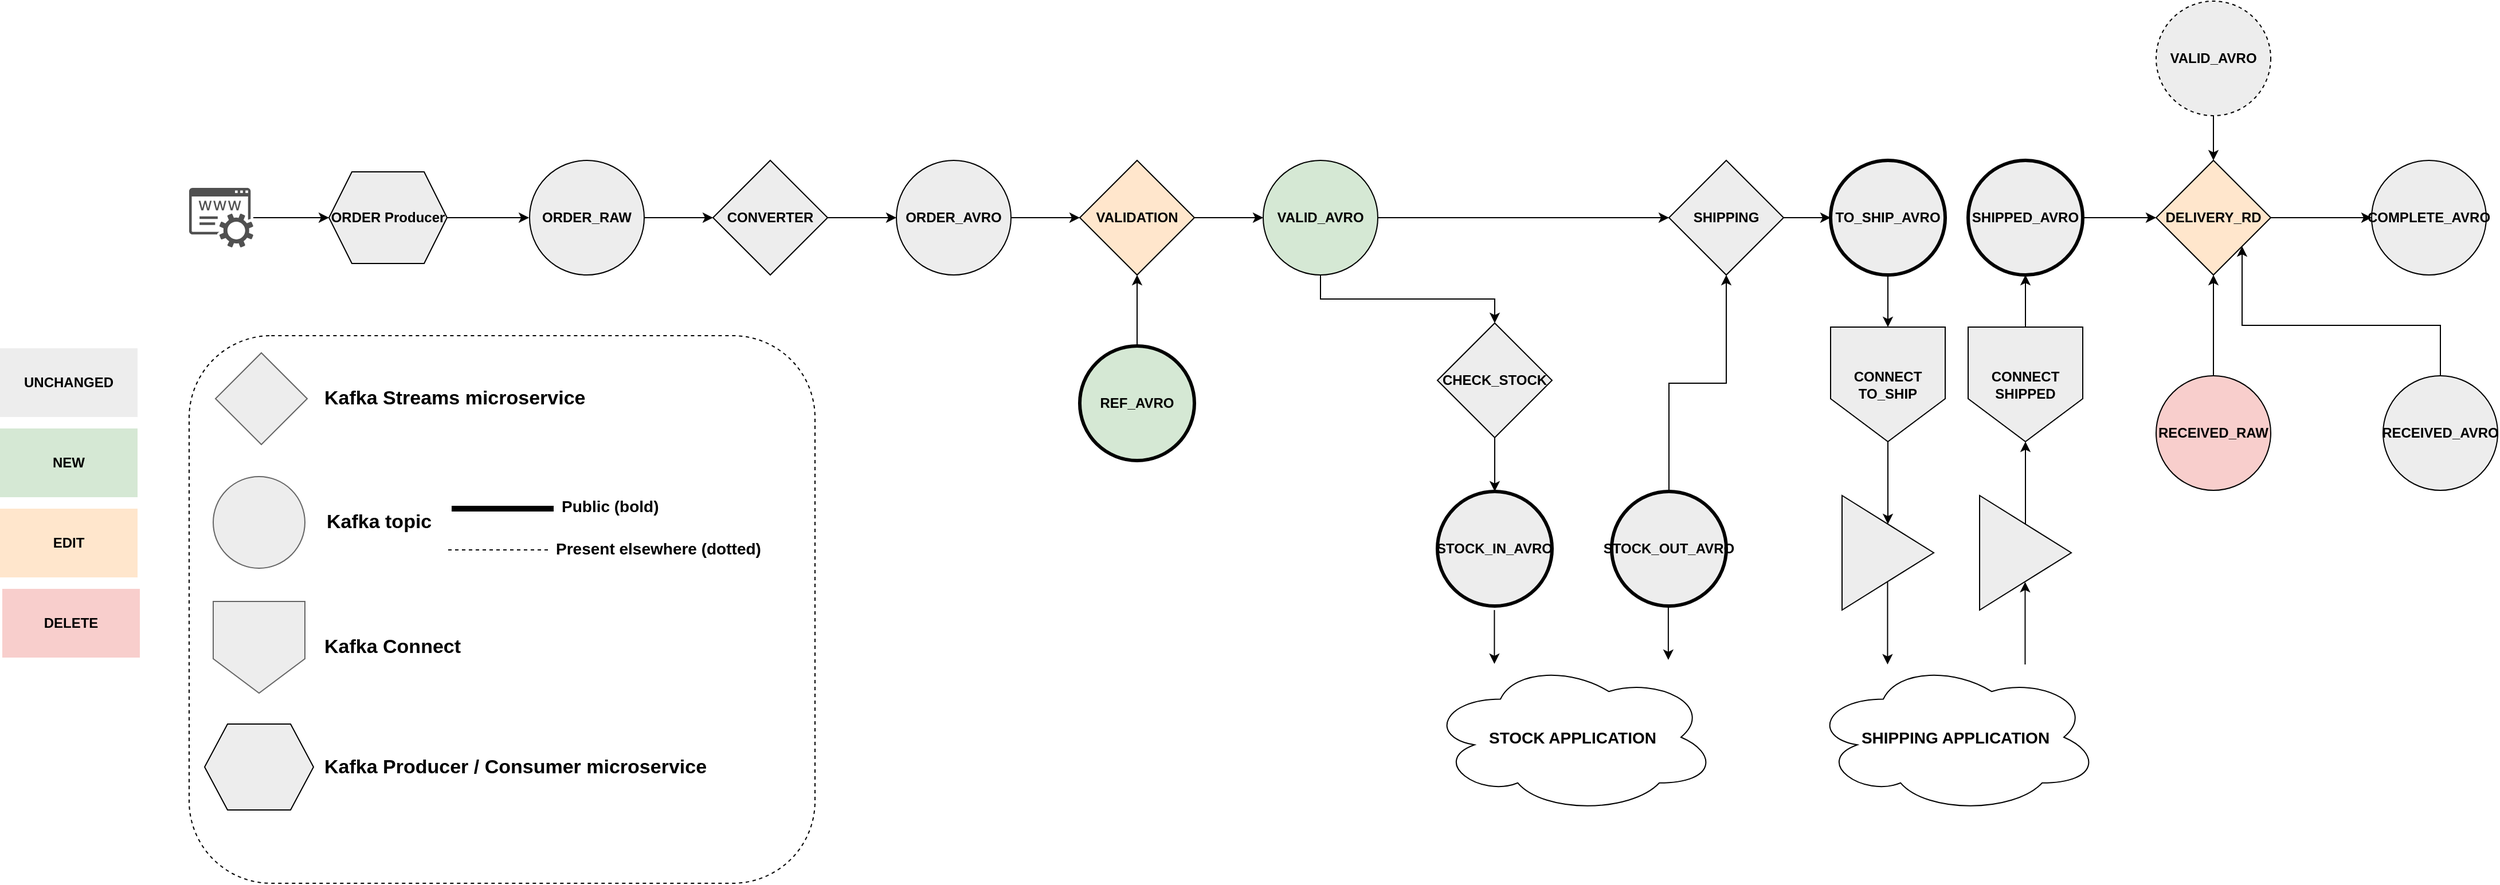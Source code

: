 <mxfile version="20.3.0" type="device"><diagram id="BbqyXXbaBnzvNHwodrYc" name="master topology"><mxGraphModel dx="2155" dy="43" grid="0" gridSize="10" guides="1" tooltips="1" connect="1" arrows="1" fold="1" page="0" pageScale="1" pageWidth="827" pageHeight="1169" math="0" shadow="0"><root><mxCell id="0"/><mxCell id="1" parent="0"/><mxCell id="FX98AiyV_uO5TmF2Co4b-2" style="edgeStyle=orthogonalEdgeStyle;rounded=0;orthogonalLoop=1;jettySize=auto;html=1;exitX=1;exitY=0.5;exitDx=0;exitDy=0;entryX=0;entryY=0.5;entryDx=0;entryDy=0;fontSize=14;strokeColor=#000000;" parent="1" source="FX98AiyV_uO5TmF2Co4b-4" target="FX98AiyV_uO5TmF2Co4b-6" edge="1"><mxGeometry relative="1" as="geometry"/></mxCell><mxCell id="FX98AiyV_uO5TmF2Co4b-4" value="ORDER_RAW" style="ellipse;whiteSpace=wrap;html=1;aspect=fixed;strokeColor=#000000;fillColor=#EDEDED;align=center;strokeWidth=1;fontStyle=1" parent="1" vertex="1"><mxGeometry x="1143" y="1387" width="100" height="100" as="geometry"/></mxCell><mxCell id="FX98AiyV_uO5TmF2Co4b-5" style="edgeStyle=orthogonalEdgeStyle;rounded=0;orthogonalLoop=1;jettySize=auto;html=1;exitX=1;exitY=0.5;exitDx=0;exitDy=0;entryX=0;entryY=0.5;entryDx=0;entryDy=0;fontSize=14;strokeColor=#000000;" parent="1" source="FX98AiyV_uO5TmF2Co4b-6" target="FX98AiyV_uO5TmF2Co4b-8" edge="1"><mxGeometry relative="1" as="geometry"/></mxCell><mxCell id="FX98AiyV_uO5TmF2Co4b-6" value="CONVERTER" style="rhombus;whiteSpace=wrap;html=1;align=center;fillColor=#EDEDED;strokeColor=#000000;fontStyle=1" parent="1" vertex="1"><mxGeometry x="1303" y="1387" width="100" height="100" as="geometry"/></mxCell><mxCell id="FX98AiyV_uO5TmF2Co4b-7" style="edgeStyle=orthogonalEdgeStyle;rounded=0;orthogonalLoop=1;jettySize=auto;html=1;exitX=1;exitY=0.5;exitDx=0;exitDy=0;entryX=0;entryY=0.5;entryDx=0;entryDy=0;fontSize=14;strokeColor=#000000;" parent="1" source="FX98AiyV_uO5TmF2Co4b-8" target="FX98AiyV_uO5TmF2Co4b-10" edge="1"><mxGeometry relative="1" as="geometry"/></mxCell><mxCell id="FX98AiyV_uO5TmF2Co4b-8" value="ORDER_AVRO" style="ellipse;whiteSpace=wrap;html=1;aspect=fixed;strokeColor=#000000;fillColor=#EDEDED;align=center;fontStyle=1" parent="1" vertex="1"><mxGeometry x="1463" y="1387" width="100" height="100" as="geometry"/></mxCell><mxCell id="FX98AiyV_uO5TmF2Co4b-9" style="edgeStyle=orthogonalEdgeStyle;rounded=0;orthogonalLoop=1;jettySize=auto;html=1;exitX=1;exitY=0.5;exitDx=0;exitDy=0;entryX=0;entryY=0.5;entryDx=0;entryDy=0;fontSize=14;strokeColor=#000000;" parent="1" source="FX98AiyV_uO5TmF2Co4b-10" target="FX98AiyV_uO5TmF2Co4b-20" edge="1"><mxGeometry relative="1" as="geometry"/></mxCell><mxCell id="FX98AiyV_uO5TmF2Co4b-10" value="VALIDATION" style="rhombus;whiteSpace=wrap;html=1;align=center;fillColor=#FFE6CC;strokeColor=#000000;fontStyle=1" parent="1" vertex="1"><mxGeometry x="1623" y="1387" width="100" height="100" as="geometry"/></mxCell><mxCell id="FX98AiyV_uO5TmF2Co4b-11" style="edgeStyle=orthogonalEdgeStyle;rounded=0;orthogonalLoop=1;jettySize=auto;html=1;exitX=0.5;exitY=0;exitDx=0;exitDy=0;entryX=0.5;entryY=1;entryDx=0;entryDy=0;fontSize=14;strokeColor=#000000;" parent="1" source="FX98AiyV_uO5TmF2Co4b-13" target="FX98AiyV_uO5TmF2Co4b-15" edge="1"><mxGeometry relative="1" as="geometry"/></mxCell><mxCell id="FX98AiyV_uO5TmF2Co4b-13" value="&lt;font style=&quot;font-size: 12px;&quot;&gt;STOCK_OUT_AVRO&lt;/font&gt;" style="ellipse;whiteSpace=wrap;html=1;aspect=fixed;strokeColor=#000000;fillColor=#EDEDED;align=center;strokeWidth=3;fontStyle=1;fontSize=8;" parent="1" vertex="1"><mxGeometry x="2087" y="1676" width="100" height="100" as="geometry"/></mxCell><mxCell id="FX98AiyV_uO5TmF2Co4b-14" style="edgeStyle=orthogonalEdgeStyle;rounded=0;orthogonalLoop=1;jettySize=auto;html=1;exitX=1;exitY=0.5;exitDx=0;exitDy=0;entryX=0;entryY=0.5;entryDx=0;entryDy=0;fontSize=14;strokeColor=#000000;" parent="1" source="FX98AiyV_uO5TmF2Co4b-15" target="FX98AiyV_uO5TmF2Co4b-26" edge="1"><mxGeometry relative="1" as="geometry"/></mxCell><mxCell id="FX98AiyV_uO5TmF2Co4b-15" value="SHIPPING" style="rhombus;whiteSpace=wrap;html=1;align=center;fillColor=#EDEDED;strokeColor=#000000;fontStyle=1" parent="1" vertex="1"><mxGeometry x="2137" y="1387" width="100" height="100" as="geometry"/></mxCell><mxCell id="FX98AiyV_uO5TmF2Co4b-17" value="STOCK_IN_AVRO" style="ellipse;whiteSpace=wrap;html=1;aspect=fixed;strokeColor=#000000;fillColor=#EDEDED;align=center;strokeWidth=3;fontStyle=1" parent="1" vertex="1"><mxGeometry x="1935" y="1676" width="100" height="100" as="geometry"/></mxCell><mxCell id="FX98AiyV_uO5TmF2Co4b-18" style="edgeStyle=orthogonalEdgeStyle;rounded=0;orthogonalLoop=1;jettySize=auto;html=1;exitX=1;exitY=0.5;exitDx=0;exitDy=0;fontSize=14;strokeColor=#000000;" parent="1" source="FX98AiyV_uO5TmF2Co4b-20" target="FX98AiyV_uO5TmF2Co4b-15" edge="1"><mxGeometry relative="1" as="geometry"/></mxCell><mxCell id="FX98AiyV_uO5TmF2Co4b-19" style="edgeStyle=orthogonalEdgeStyle;rounded=0;orthogonalLoop=1;jettySize=auto;html=1;exitX=0.5;exitY=1;exitDx=0;exitDy=0;fontSize=14;strokeColor=#000000;" parent="1" source="FX98AiyV_uO5TmF2Co4b-20" target="FX98AiyV_uO5TmF2Co4b-22" edge="1"><mxGeometry relative="1" as="geometry"/></mxCell><mxCell id="FX98AiyV_uO5TmF2Co4b-20" value="VALID_AVRO" style="ellipse;whiteSpace=wrap;html=1;aspect=fixed;strokeColor=#000000;fillColor=#D5E8D4;align=center;fontStyle=1" parent="1" vertex="1"><mxGeometry x="1783" y="1387" width="100" height="100" as="geometry"/></mxCell><mxCell id="FX98AiyV_uO5TmF2Co4b-21" style="edgeStyle=orthogonalEdgeStyle;rounded=0;orthogonalLoop=1;jettySize=auto;html=1;exitX=0.5;exitY=1;exitDx=0;exitDy=0;fontSize=14;strokeColor=#000000;" parent="1" source="FX98AiyV_uO5TmF2Co4b-22" target="FX98AiyV_uO5TmF2Co4b-17" edge="1"><mxGeometry relative="1" as="geometry"/></mxCell><mxCell id="FX98AiyV_uO5TmF2Co4b-22" value="CHECK_STOCK" style="rhombus;whiteSpace=wrap;html=1;align=center;fillColor=#EDEDED;strokeColor=#000000;fontStyle=1" parent="1" vertex="1"><mxGeometry x="1935" y="1529" width="100" height="100" as="geometry"/></mxCell><mxCell id="LdKe41Na2bIWeOMJReJx-23" style="edgeStyle=orthogonalEdgeStyle;rounded=0;orthogonalLoop=1;jettySize=auto;html=1;exitX=1;exitY=0.5;exitDx=0;exitDy=0;entryX=0;entryY=0.5;entryDx=0;entryDy=0;strokeColor=#000000;" edge="1" parent="1" source="FX98AiyV_uO5TmF2Co4b-24" target="LdKe41Na2bIWeOMJReJx-21"><mxGeometry relative="1" as="geometry"/></mxCell><mxCell id="FX98AiyV_uO5TmF2Co4b-24" value="DELIVERY_RD" style="rhombus;whiteSpace=wrap;html=1;align=center;fillColor=#FFE6CC;strokeColor=#000000;fontStyle=1" parent="1" vertex="1"><mxGeometry x="2562" y="1387" width="100" height="100" as="geometry"/></mxCell><mxCell id="FX98AiyV_uO5TmF2Co4b-25" style="edgeStyle=orthogonalEdgeStyle;rounded=0;orthogonalLoop=1;jettySize=auto;html=1;exitX=0.5;exitY=1;exitDx=0;exitDy=0;entryX=0.5;entryY=0;entryDx=0;entryDy=0;strokeColor=#000000;" parent="1" source="FX98AiyV_uO5TmF2Co4b-26" target="FX98AiyV_uO5TmF2Co4b-40" edge="1"><mxGeometry relative="1" as="geometry"/></mxCell><mxCell id="FX98AiyV_uO5TmF2Co4b-26" value="TO_SHIP_AVRO" style="ellipse;whiteSpace=wrap;html=1;aspect=fixed;strokeColor=#000000;fillColor=#EDEDED;align=center;strokeWidth=3;fontStyle=1" parent="1" vertex="1"><mxGeometry x="2278" y="1387" width="100" height="100" as="geometry"/></mxCell><mxCell id="FX98AiyV_uO5TmF2Co4b-27" value="&lt;b&gt;&lt;font style=&quot;font-size: 14px;&quot;&gt;STOCK APPLICATION&lt;/font&gt;&lt;/b&gt;" style="ellipse;shape=cloud;whiteSpace=wrap;html=1;fontSize=14;strokeColor=#000000;" parent="1" vertex="1"><mxGeometry x="1927" y="1824" width="252" height="133" as="geometry"/></mxCell><mxCell id="FX98AiyV_uO5TmF2Co4b-28" value="&lt;b&gt;&lt;font style=&quot;font-size: 14px;&quot;&gt;SHIPPING APPLICATION&lt;/font&gt;&lt;/b&gt;" style="ellipse;shape=cloud;whiteSpace=wrap;html=1;fontSize=14;align=center;strokeColor=#000000;" parent="1" vertex="1"><mxGeometry x="2261" y="1824" width="252" height="133" as="geometry"/></mxCell><mxCell id="FX98AiyV_uO5TmF2Co4b-29" style="edgeStyle=orthogonalEdgeStyle;rounded=0;orthogonalLoop=1;jettySize=auto;html=1;exitX=1;exitY=0.5;exitDx=0;exitDy=0;entryX=0;entryY=0.5;entryDx=0;entryDy=0;fontSize=14;strokeColor=#000000;" parent="1" source="FX98AiyV_uO5TmF2Co4b-31" target="FX98AiyV_uO5TmF2Co4b-24" edge="1"><mxGeometry relative="1" as="geometry"/></mxCell><mxCell id="FX98AiyV_uO5TmF2Co4b-30" style="edgeStyle=orthogonalEdgeStyle;rounded=0;orthogonalLoop=1;jettySize=auto;html=1;exitX=0.5;exitY=0;exitDx=0;exitDy=0;entryX=0.5;entryY=1;entryDx=0;entryDy=0;strokeColor=#000000;" parent="1" source="FX98AiyV_uO5TmF2Co4b-42" target="FX98AiyV_uO5TmF2Co4b-31" edge="1"><mxGeometry relative="1" as="geometry"/></mxCell><mxCell id="FX98AiyV_uO5TmF2Co4b-31" value="SHIPPED_AVRO" style="ellipse;whiteSpace=wrap;html=1;aspect=fixed;strokeColor=#000000;fillColor=#EDEDED;align=center;strokeWidth=3;fontStyle=1" parent="1" vertex="1"><mxGeometry x="2398" y="1387" width="100" height="100" as="geometry"/></mxCell><mxCell id="LdKe41Na2bIWeOMJReJx-25" value="" style="edgeStyle=orthogonalEdgeStyle;rounded=0;orthogonalLoop=1;jettySize=auto;html=1;strokeColor=#000000;" edge="1" parent="1" source="FX98AiyV_uO5TmF2Co4b-35" target="FX98AiyV_uO5TmF2Co4b-24"><mxGeometry relative="1" as="geometry"/></mxCell><mxCell id="FX98AiyV_uO5TmF2Co4b-35" value="RECEIVED_RAW" style="ellipse;whiteSpace=wrap;html=1;aspect=fixed;strokeColor=#000000;fillColor=#F8CECC;align=center;strokeWidth=1;fontStyle=1" parent="1" vertex="1"><mxGeometry x="2562" y="1575" width="100" height="100" as="geometry"/></mxCell><mxCell id="FX98AiyV_uO5TmF2Co4b-36" style="edgeStyle=orthogonalEdgeStyle;rounded=0;orthogonalLoop=1;jettySize=auto;html=1;entryX=0.5;entryY=0;entryDx=0;entryDy=0;fontSize=14;strokeColor=#000000;" parent="1" source="FX98AiyV_uO5TmF2Co4b-37" target="FX98AiyV_uO5TmF2Co4b-24" edge="1"><mxGeometry relative="1" as="geometry"><mxPoint x="2607" y="1332.5" as="sourcePoint"/></mxGeometry></mxCell><mxCell id="FX98AiyV_uO5TmF2Co4b-37" value="VALID_AVRO" style="ellipse;whiteSpace=wrap;html=1;aspect=fixed;strokeColor=#000000;fillColor=#EDEDED;align=center;dashed=1;fontStyle=1" parent="1" vertex="1"><mxGeometry x="2562" y="1248" width="100" height="100" as="geometry"/></mxCell><mxCell id="LdKe41Na2bIWeOMJReJx-20" style="edgeStyle=orthogonalEdgeStyle;rounded=0;orthogonalLoop=1;jettySize=auto;html=1;exitX=0.5;exitY=0;exitDx=0;exitDy=0;entryX=1;entryY=1;entryDx=0;entryDy=0;strokeColor=#000000;" edge="1" parent="1" source="FX98AiyV_uO5TmF2Co4b-38" target="FX98AiyV_uO5TmF2Co4b-24"><mxGeometry relative="1" as="geometry"/></mxCell><mxCell id="FX98AiyV_uO5TmF2Co4b-38" value="RECEIVED_AVRO" style="ellipse;whiteSpace=wrap;html=1;aspect=fixed;strokeColor=#000000;fillColor=#EDEDED;align=center;fontStyle=1" parent="1" vertex="1"><mxGeometry x="2760" y="1575" width="100" height="100" as="geometry"/></mxCell><mxCell id="FX98AiyV_uO5TmF2Co4b-39" style="edgeStyle=orthogonalEdgeStyle;rounded=0;orthogonalLoop=1;jettySize=auto;html=1;exitX=0.5;exitY=1;exitDx=0;exitDy=0;entryX=0.5;entryY=0;entryDx=0;entryDy=0;strokeColor=#000000;" parent="1" source="FX98AiyV_uO5TmF2Co4b-40" target="FX98AiyV_uO5TmF2Co4b-44" edge="1"><mxGeometry relative="1" as="geometry"/></mxCell><mxCell id="FX98AiyV_uO5TmF2Co4b-40" value="CONNECT&lt;br&gt;TO_SHIP" style="shape=offPageConnector;whiteSpace=wrap;html=1;strokeColor=#000000;fillColor=#EDEDED;align=center;fontStyle=1" parent="1" vertex="1"><mxGeometry x="2278" y="1532.5" width="100" height="100" as="geometry"/></mxCell><mxCell id="FX98AiyV_uO5TmF2Co4b-41" style="edgeStyle=orthogonalEdgeStyle;rounded=0;orthogonalLoop=1;jettySize=auto;html=1;exitX=0.5;exitY=0;exitDx=0;exitDy=0;entryX=0.5;entryY=1;entryDx=0;entryDy=0;strokeColor=#000000;" parent="1" source="FX98AiyV_uO5TmF2Co4b-46" target="FX98AiyV_uO5TmF2Co4b-42" edge="1"><mxGeometry relative="1" as="geometry"/></mxCell><mxCell id="FX98AiyV_uO5TmF2Co4b-42" value="CONNECT&lt;br&gt;SHIPPED" style="shape=offPageConnector;whiteSpace=wrap;html=1;strokeColor=#000000;fillColor=#EDEDED;align=center;fontStyle=1" parent="1" vertex="1"><mxGeometry x="2398" y="1532.5" width="100" height="100" as="geometry"/></mxCell><mxCell id="FX98AiyV_uO5TmF2Co4b-44" value="" style="triangle;whiteSpace=wrap;html=1;strokeColor=#000000;fillColor=#EDEDED;align=left;" parent="1" vertex="1"><mxGeometry x="2288" y="1679.5" width="80" height="100" as="geometry"/></mxCell><mxCell id="FX98AiyV_uO5TmF2Co4b-46" value="" style="triangle;whiteSpace=wrap;html=1;strokeColor=#000000;fillColor=#EDEDED;align=left;" parent="1" vertex="1"><mxGeometry x="2408" y="1679.5" width="80" height="100" as="geometry"/></mxCell><mxCell id="FX98AiyV_uO5TmF2Co4b-47" style="edgeStyle=orthogonalEdgeStyle;rounded=0;orthogonalLoop=1;jettySize=auto;html=1;exitX=0.5;exitY=0;exitDx=0;exitDy=0;entryX=0.5;entryY=1;entryDx=0;entryDy=0;fontSize=16;strokeColor=#000000;" parent="1" source="FX98AiyV_uO5TmF2Co4b-48" target="FX98AiyV_uO5TmF2Co4b-10" edge="1"><mxGeometry relative="1" as="geometry"/></mxCell><mxCell id="FX98AiyV_uO5TmF2Co4b-48" value="REF_AVRO" style="ellipse;whiteSpace=wrap;html=1;aspect=fixed;strokeColor=#000000;fillColor=#D5E8D4;align=center;fontStyle=1;strokeWidth=3;" parent="1" vertex="1"><mxGeometry x="1623" y="1549" width="100" height="100" as="geometry"/></mxCell><mxCell id="FX98AiyV_uO5TmF2Co4b-66" style="edgeStyle=orthogonalEdgeStyle;rounded=0;orthogonalLoop=1;jettySize=auto;html=1;exitX=0.5;exitY=1;exitDx=0;exitDy=0;entryX=0.5;entryY=0;entryDx=0;entryDy=0;strokeColor=#000000;" parent="1" edge="1"><mxGeometry relative="1" as="geometry"><mxPoint x="2327.72" y="1755" as="sourcePoint"/><mxPoint x="2327.72" y="1827" as="targetPoint"/></mxGeometry></mxCell><mxCell id="FX98AiyV_uO5TmF2Co4b-67" style="edgeStyle=orthogonalEdgeStyle;rounded=0;orthogonalLoop=1;jettySize=auto;html=1;exitX=0.5;exitY=1;exitDx=0;exitDy=0;entryX=0.5;entryY=0;entryDx=0;entryDy=0;strokeColor=#000000;" parent="1" edge="1"><mxGeometry relative="1" as="geometry"><mxPoint x="2447.72" y="1827" as="sourcePoint"/><mxPoint x="2447.72" y="1755" as="targetPoint"/></mxGeometry></mxCell><mxCell id="FX98AiyV_uO5TmF2Co4b-69" style="edgeStyle=orthogonalEdgeStyle;rounded=0;orthogonalLoop=1;jettySize=auto;html=1;exitX=0.5;exitY=1;exitDx=0;exitDy=0;fontSize=14;strokeColor=#000000;" parent="1" edge="1"><mxGeometry relative="1" as="geometry"><mxPoint x="1984.72" y="1779.5" as="sourcePoint"/><mxPoint x="1984.72" y="1826.5" as="targetPoint"/></mxGeometry></mxCell><mxCell id="FX98AiyV_uO5TmF2Co4b-70" style="edgeStyle=orthogonalEdgeStyle;rounded=0;orthogonalLoop=1;jettySize=auto;html=1;exitX=0.5;exitY=1;exitDx=0;exitDy=0;fontSize=14;strokeColor=#000000;" parent="1" edge="1"><mxGeometry relative="1" as="geometry"><mxPoint x="2136.44" y="1776" as="sourcePoint"/><mxPoint x="2136.44" y="1823" as="targetPoint"/></mxGeometry></mxCell><mxCell id="LdKe41Na2bIWeOMJReJx-27" value="" style="edgeStyle=orthogonalEdgeStyle;rounded=0;orthogonalLoop=1;jettySize=auto;html=1;strokeColor=#000000;" edge="1" parent="1" source="LdKe41Na2bIWeOMJReJx-16" target="LdKe41Na2bIWeOMJReJx-18"><mxGeometry relative="1" as="geometry"/></mxCell><mxCell id="LdKe41Na2bIWeOMJReJx-16" value="" style="sketch=0;pointerEvents=1;shadow=0;dashed=0;html=1;strokeColor=none;fillColor=#505050;labelPosition=center;verticalLabelPosition=bottom;verticalAlign=top;outlineConnect=0;align=center;shape=mxgraph.office.services.registrar_service;" vertex="1" parent="1"><mxGeometry x="846" y="1411" width="56" height="52" as="geometry"/></mxCell><mxCell id="LdKe41Na2bIWeOMJReJx-26" style="edgeStyle=orthogonalEdgeStyle;rounded=0;orthogonalLoop=1;jettySize=auto;html=1;exitX=1;exitY=0.5;exitDx=0;exitDy=0;strokeColor=#000000;" edge="1" parent="1" source="LdKe41Na2bIWeOMJReJx-18"><mxGeometry relative="1" as="geometry"><mxPoint x="1142.556" y="1437" as="targetPoint"/></mxGeometry></mxCell><mxCell id="LdKe41Na2bIWeOMJReJx-18" value="ORDER Producer" style="shape=hexagon;perimeter=hexagonPerimeter2;whiteSpace=wrap;html=1;fixedSize=1;fillColor=#EDEDED;fontStyle=1;strokeColor=#000000;" vertex="1" parent="1"><mxGeometry x="968" y="1397" width="103" height="80" as="geometry"/></mxCell><mxCell id="LdKe41Na2bIWeOMJReJx-21" value="COMPLETE_AVRO" style="ellipse;whiteSpace=wrap;html=1;aspect=fixed;strokeColor=#000000;fillColor=#EDEDED;align=center;strokeWidth=1;fontStyle=1" vertex="1" parent="1"><mxGeometry x="2750" y="1387" width="100" height="100" as="geometry"/></mxCell><mxCell id="LdKe41Na2bIWeOMJReJx-46" value="" style="group" vertex="1" connectable="0" parent="1"><mxGeometry x="846" y="1540" width="546" height="478" as="geometry"/></mxCell><mxCell id="LdKe41Na2bIWeOMJReJx-47" value="" style="rounded=1;whiteSpace=wrap;html=1;dashed=1;" vertex="1" parent="LdKe41Na2bIWeOMJReJx-46"><mxGeometry width="546" height="478" as="geometry"/></mxCell><mxCell id="LdKe41Na2bIWeOMJReJx-48" value="" style="rhombus;whiteSpace=wrap;html=1;align=left;fillColor=#EDEDED;strokeColor=#666666;fontColor=#333333;" vertex="1" parent="LdKe41Na2bIWeOMJReJx-46"><mxGeometry x="23" y="15" width="80" height="80" as="geometry"/></mxCell><mxCell id="LdKe41Na2bIWeOMJReJx-49" value="&lt;b style=&quot;font-size: 17px;&quot;&gt;&lt;font style=&quot;font-size: 17px;&quot;&gt;Kafka Streams microservice&lt;/font&gt;&lt;/b&gt;" style="text;html=1;strokeColor=none;fillColor=none;align=left;verticalAlign=middle;whiteSpace=wrap;rounded=0;fontSize=17;" vertex="1" parent="LdKe41Na2bIWeOMJReJx-46"><mxGeometry x="116" y="40" width="272" height="30" as="geometry"/></mxCell><mxCell id="LdKe41Na2bIWeOMJReJx-50" value="" style="ellipse;whiteSpace=wrap;html=1;aspect=fixed;strokeColor=#666666;fillColor=#EDEDED;align=left;" vertex="1" parent="LdKe41Na2bIWeOMJReJx-46"><mxGeometry x="21" y="123" width="80" height="80" as="geometry"/></mxCell><mxCell id="LdKe41Na2bIWeOMJReJx-51" value="&lt;b style=&quot;font-size: 17px;&quot;&gt;&lt;font style=&quot;font-size: 17px;&quot;&gt;Kafka topic&lt;/font&gt;&lt;/b&gt;" style="text;html=1;strokeColor=none;fillColor=none;align=left;verticalAlign=middle;whiteSpace=wrap;rounded=0;fontSize=17;" vertex="1" parent="LdKe41Na2bIWeOMJReJx-46"><mxGeometry x="118" y="148" width="174" height="30" as="geometry"/></mxCell><mxCell id="LdKe41Na2bIWeOMJReJx-52" value="&lt;b style=&quot;font-size: 17px;&quot;&gt;&lt;font style=&quot;font-size: 17px;&quot;&gt;Kafka Connect&lt;/font&gt;&lt;/b&gt;" style="text;html=1;strokeColor=none;fillColor=none;align=left;verticalAlign=middle;whiteSpace=wrap;rounded=0;fontSize=17;" vertex="1" parent="LdKe41Na2bIWeOMJReJx-46"><mxGeometry x="116" y="257" width="174" height="30" as="geometry"/></mxCell><mxCell id="LdKe41Na2bIWeOMJReJx-53" value="&lt;b style=&quot;&quot;&gt;&lt;font style=&quot;font-size: 14px;&quot;&gt;Public (bold)&lt;/font&gt;&lt;/b&gt;" style="text;html=1;strokeColor=none;fillColor=none;align=left;verticalAlign=middle;whiteSpace=wrap;rounded=0;strokeWidth=5;fontSize=17;" vertex="1" parent="LdKe41Na2bIWeOMJReJx-46"><mxGeometry x="323" y="134" width="177.5" height="30" as="geometry"/></mxCell><mxCell id="LdKe41Na2bIWeOMJReJx-54" value="" style="endArrow=none;html=1;rounded=0;endSize=0;startSize=0;strokeWidth=5;fillColor=#dae8fc;strokeColor=#000000;" edge="1" parent="LdKe41Na2bIWeOMJReJx-46"><mxGeometry width="50" height="50" relative="1" as="geometry"><mxPoint x="229" y="151" as="sourcePoint"/><mxPoint x="318" y="151" as="targetPoint"/></mxGeometry></mxCell><mxCell id="LdKe41Na2bIWeOMJReJx-55" value="" style="endArrow=none;html=1;rounded=0;endSize=0;startSize=0;dashed=1;fillColor=#dae8fc;strokeColor=#000000;" edge="1" parent="LdKe41Na2bIWeOMJReJx-46"><mxGeometry width="50" height="50" relative="1" as="geometry"><mxPoint x="226.0" y="187" as="sourcePoint"/><mxPoint x="315" y="187" as="targetPoint"/></mxGeometry></mxCell><mxCell id="LdKe41Na2bIWeOMJReJx-56" value="&lt;b style=&quot;&quot;&gt;&lt;font style=&quot;font-size: 14px;&quot;&gt;Present elsewhere (dotted)&lt;/font&gt;&lt;/b&gt;" style="text;html=1;strokeColor=none;fillColor=none;align=left;verticalAlign=middle;whiteSpace=wrap;rounded=0;strokeWidth=5;fontSize=17;" vertex="1" parent="LdKe41Na2bIWeOMJReJx-46"><mxGeometry x="318" y="171" width="228" height="30" as="geometry"/></mxCell><mxCell id="LdKe41Na2bIWeOMJReJx-57" value="&lt;b style=&quot;font-size: 17px;&quot;&gt;&lt;font style=&quot;font-size: 17px;&quot;&gt;Kafka Producer / Consumer microservice&lt;/font&gt;&lt;/b&gt;" style="text;html=1;strokeColor=none;fillColor=none;align=left;verticalAlign=middle;whiteSpace=wrap;rounded=0;fontSize=17;" vertex="1" parent="LdKe41Na2bIWeOMJReJx-46"><mxGeometry x="116" y="361.5" width="360" height="30" as="geometry"/></mxCell><mxCell id="LdKe41Na2bIWeOMJReJx-58" value="" style="shape=hexagon;perimeter=hexagonPerimeter2;whiteSpace=wrap;html=1;fixedSize=1;fillColor=#EDEDED;" vertex="1" parent="LdKe41Na2bIWeOMJReJx-46"><mxGeometry x="13.5" y="339" width="95" height="75" as="geometry"/></mxCell><mxCell id="LdKe41Na2bIWeOMJReJx-59" value="" style="shape=offPageConnector;whiteSpace=wrap;html=1;strokeColor=#666666;fillColor=#EDEDED;align=center;fontStyle=1;fontColor=#333333;" vertex="1" parent="LdKe41Na2bIWeOMJReJx-46"><mxGeometry x="21" y="232" width="80" height="80" as="geometry"/></mxCell><mxCell id="LdKe41Na2bIWeOMJReJx-60" value="UNCHANGED" style="rounded=0;whiteSpace=wrap;html=1;strokeColor=none;strokeWidth=3;fillColor=#EDEDED;fontStyle=1" vertex="1" parent="1"><mxGeometry x="681" y="1551" width="120" height="60" as="geometry"/></mxCell><mxCell id="LdKe41Na2bIWeOMJReJx-61" value="NEW" style="rounded=0;whiteSpace=wrap;html=1;strokeColor=none;strokeWidth=3;fillColor=#D5E8D4;fontStyle=1" vertex="1" parent="1"><mxGeometry x="681" y="1621" width="120" height="60" as="geometry"/></mxCell><mxCell id="LdKe41Na2bIWeOMJReJx-62" value="EDIT" style="rounded=0;whiteSpace=wrap;html=1;strokeColor=none;strokeWidth=3;fillColor=#FFE6CC;fontStyle=1" vertex="1" parent="1"><mxGeometry x="681" y="1691" width="120" height="60" as="geometry"/></mxCell><mxCell id="LdKe41Na2bIWeOMJReJx-63" value="DELETE" style="rounded=0;whiteSpace=wrap;html=1;strokeColor=none;strokeWidth=3;fillColor=#F8CECC;fontStyle=1" vertex="1" parent="1"><mxGeometry x="683" y="1761" width="120" height="60" as="geometry"/></mxCell></root></mxGraphModel></diagram></mxfile>